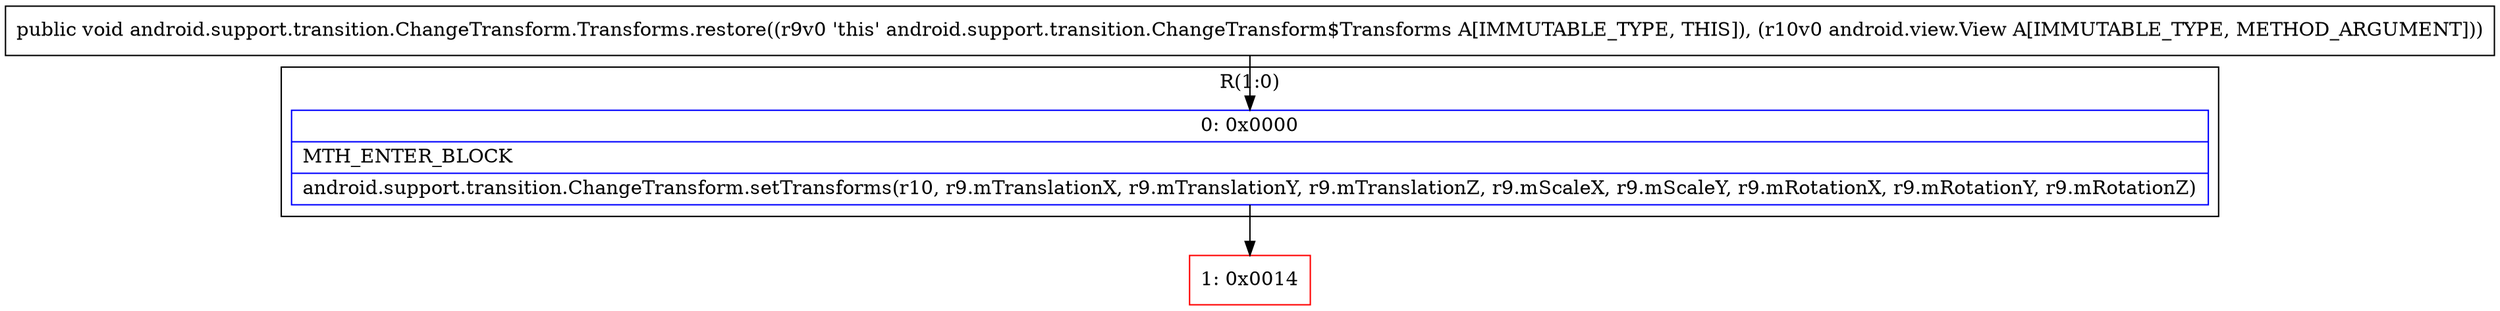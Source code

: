 digraph "CFG forandroid.support.transition.ChangeTransform.Transforms.restore(Landroid\/view\/View;)V" {
subgraph cluster_Region_1344601841 {
label = "R(1:0)";
node [shape=record,color=blue];
Node_0 [shape=record,label="{0\:\ 0x0000|MTH_ENTER_BLOCK\l|android.support.transition.ChangeTransform.setTransforms(r10, r9.mTranslationX, r9.mTranslationY, r9.mTranslationZ, r9.mScaleX, r9.mScaleY, r9.mRotationX, r9.mRotationY, r9.mRotationZ)\l}"];
}
Node_1 [shape=record,color=red,label="{1\:\ 0x0014}"];
MethodNode[shape=record,label="{public void android.support.transition.ChangeTransform.Transforms.restore((r9v0 'this' android.support.transition.ChangeTransform$Transforms A[IMMUTABLE_TYPE, THIS]), (r10v0 android.view.View A[IMMUTABLE_TYPE, METHOD_ARGUMENT])) }"];
MethodNode -> Node_0;
Node_0 -> Node_1;
}

